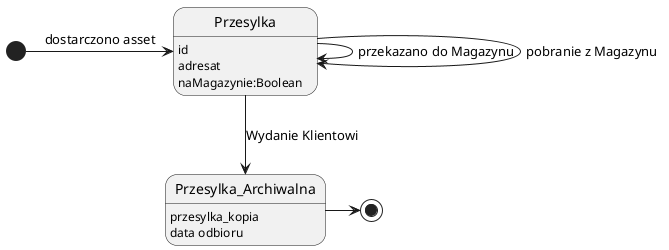 @startuml
[*] -> Przesylka : dostarczono asset
Przesylka : id 
Przesylka : adresat
Przesylka -> Przesylka : przekazano do Magazynu
Przesylka : naMagazynie:Boolean
Przesylka -> Przesylka : pobranie z Magazynu
Przesylka -down-> Przesylka_Archiwalna : Wydanie Klientowi
Przesylka_Archiwalna : przesylka_kopia
Przesylka_Archiwalna : data odbioru
Przesylka_Archiwalna -> [*]
@enduml